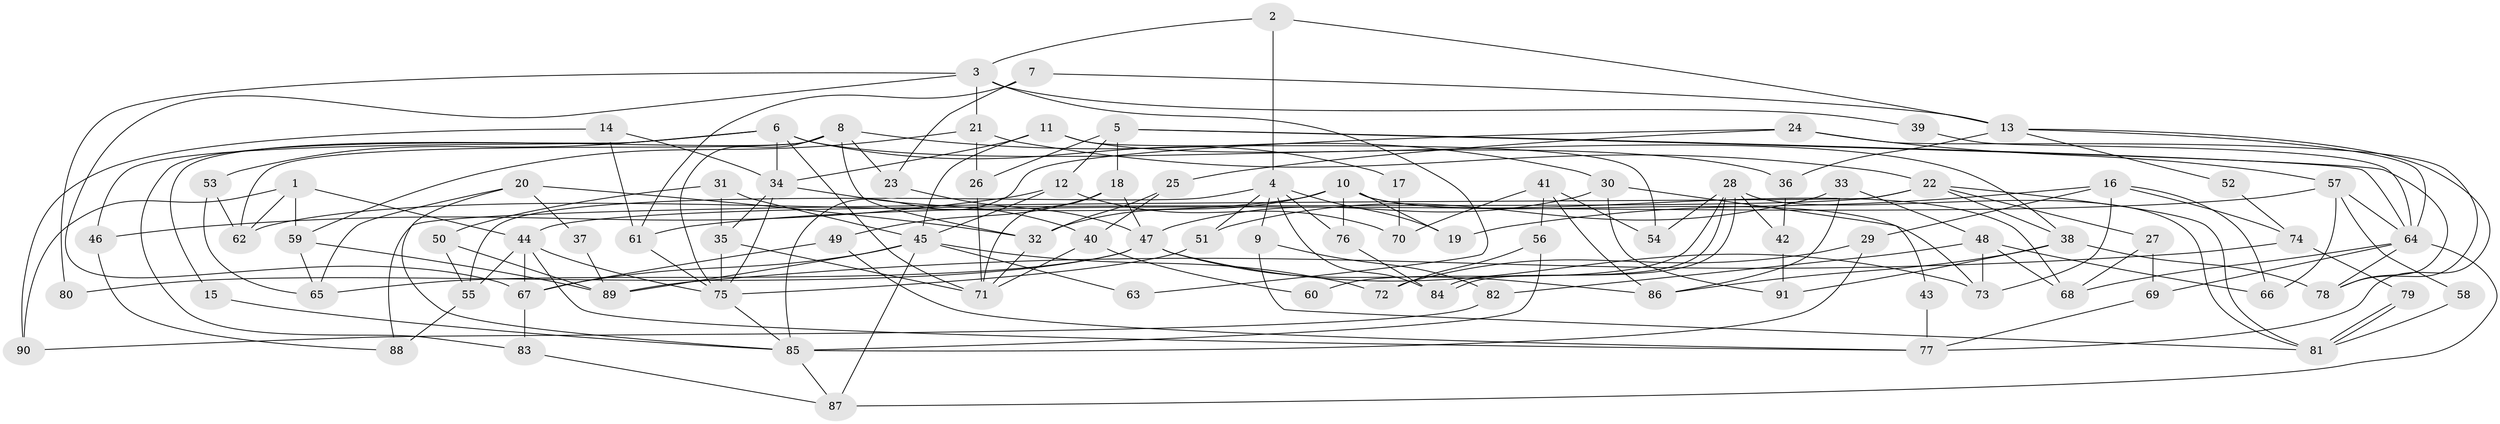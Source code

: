 // Generated by graph-tools (version 1.1) at 2025/50/03/09/25 04:50:54]
// undirected, 91 vertices, 182 edges
graph export_dot {
graph [start="1"]
  node [color=gray90,style=filled];
  1;
  2;
  3;
  4;
  5;
  6;
  7;
  8;
  9;
  10;
  11;
  12;
  13;
  14;
  15;
  16;
  17;
  18;
  19;
  20;
  21;
  22;
  23;
  24;
  25;
  26;
  27;
  28;
  29;
  30;
  31;
  32;
  33;
  34;
  35;
  36;
  37;
  38;
  39;
  40;
  41;
  42;
  43;
  44;
  45;
  46;
  47;
  48;
  49;
  50;
  51;
  52;
  53;
  54;
  55;
  56;
  57;
  58;
  59;
  60;
  61;
  62;
  63;
  64;
  65;
  66;
  67;
  68;
  69;
  70;
  71;
  72;
  73;
  74;
  75;
  76;
  77;
  78;
  79;
  80;
  81;
  82;
  83;
  84;
  85;
  86;
  87;
  88;
  89;
  90;
  91;
  1 -- 44;
  1 -- 59;
  1 -- 62;
  1 -- 90;
  2 -- 3;
  2 -- 4;
  2 -- 13;
  3 -- 21;
  3 -- 67;
  3 -- 39;
  3 -- 63;
  3 -- 80;
  4 -- 84;
  4 -- 51;
  4 -- 9;
  4 -- 19;
  4 -- 55;
  4 -- 76;
  5 -- 18;
  5 -- 78;
  5 -- 12;
  5 -- 26;
  5 -- 64;
  6 -- 34;
  6 -- 71;
  6 -- 17;
  6 -- 36;
  6 -- 46;
  6 -- 53;
  6 -- 83;
  7 -- 23;
  7 -- 13;
  7 -- 61;
  8 -- 75;
  8 -- 62;
  8 -- 15;
  8 -- 23;
  8 -- 30;
  8 -- 32;
  9 -- 82;
  9 -- 81;
  10 -- 68;
  10 -- 19;
  10 -- 32;
  10 -- 62;
  10 -- 73;
  10 -- 76;
  11 -- 45;
  11 -- 54;
  11 -- 34;
  11 -- 38;
  12 -- 45;
  12 -- 46;
  12 -- 70;
  13 -- 64;
  13 -- 36;
  13 -- 52;
  13 -- 77;
  14 -- 34;
  14 -- 61;
  14 -- 90;
  15 -- 85;
  16 -- 73;
  16 -- 66;
  16 -- 19;
  16 -- 29;
  16 -- 74;
  17 -- 70;
  18 -- 49;
  18 -- 71;
  18 -- 47;
  20 -- 65;
  20 -- 32;
  20 -- 37;
  20 -- 85;
  21 -- 22;
  21 -- 26;
  21 -- 59;
  22 -- 81;
  22 -- 88;
  22 -- 27;
  22 -- 38;
  22 -- 44;
  23 -- 47;
  24 -- 78;
  24 -- 57;
  24 -- 25;
  24 -- 85;
  25 -- 32;
  25 -- 40;
  26 -- 71;
  27 -- 69;
  27 -- 68;
  28 -- 84;
  28 -- 84;
  28 -- 81;
  28 -- 42;
  28 -- 54;
  28 -- 60;
  29 -- 85;
  29 -- 72;
  30 -- 91;
  30 -- 43;
  30 -- 47;
  31 -- 35;
  31 -- 50;
  31 -- 45;
  32 -- 71;
  33 -- 86;
  33 -- 48;
  33 -- 51;
  34 -- 75;
  34 -- 35;
  34 -- 40;
  35 -- 71;
  35 -- 75;
  36 -- 42;
  37 -- 89;
  38 -- 78;
  38 -- 86;
  38 -- 91;
  39 -- 64;
  40 -- 60;
  40 -- 71;
  41 -- 56;
  41 -- 86;
  41 -- 54;
  41 -- 70;
  42 -- 91;
  43 -- 77;
  44 -- 75;
  44 -- 55;
  44 -- 67;
  44 -- 77;
  45 -- 87;
  45 -- 63;
  45 -- 67;
  45 -- 72;
  45 -- 89;
  46 -- 88;
  47 -- 65;
  47 -- 73;
  47 -- 80;
  47 -- 86;
  48 -- 68;
  48 -- 73;
  48 -- 66;
  48 -- 82;
  49 -- 67;
  49 -- 77;
  50 -- 89;
  50 -- 55;
  51 -- 75;
  52 -- 74;
  53 -- 62;
  53 -- 65;
  55 -- 88;
  56 -- 72;
  56 -- 85;
  57 -- 64;
  57 -- 61;
  57 -- 58;
  57 -- 66;
  58 -- 81;
  59 -- 65;
  59 -- 89;
  61 -- 75;
  64 -- 87;
  64 -- 68;
  64 -- 69;
  64 -- 78;
  67 -- 83;
  69 -- 77;
  74 -- 89;
  74 -- 79;
  75 -- 85;
  76 -- 84;
  79 -- 81;
  79 -- 81;
  82 -- 90;
  83 -- 87;
  85 -- 87;
}
